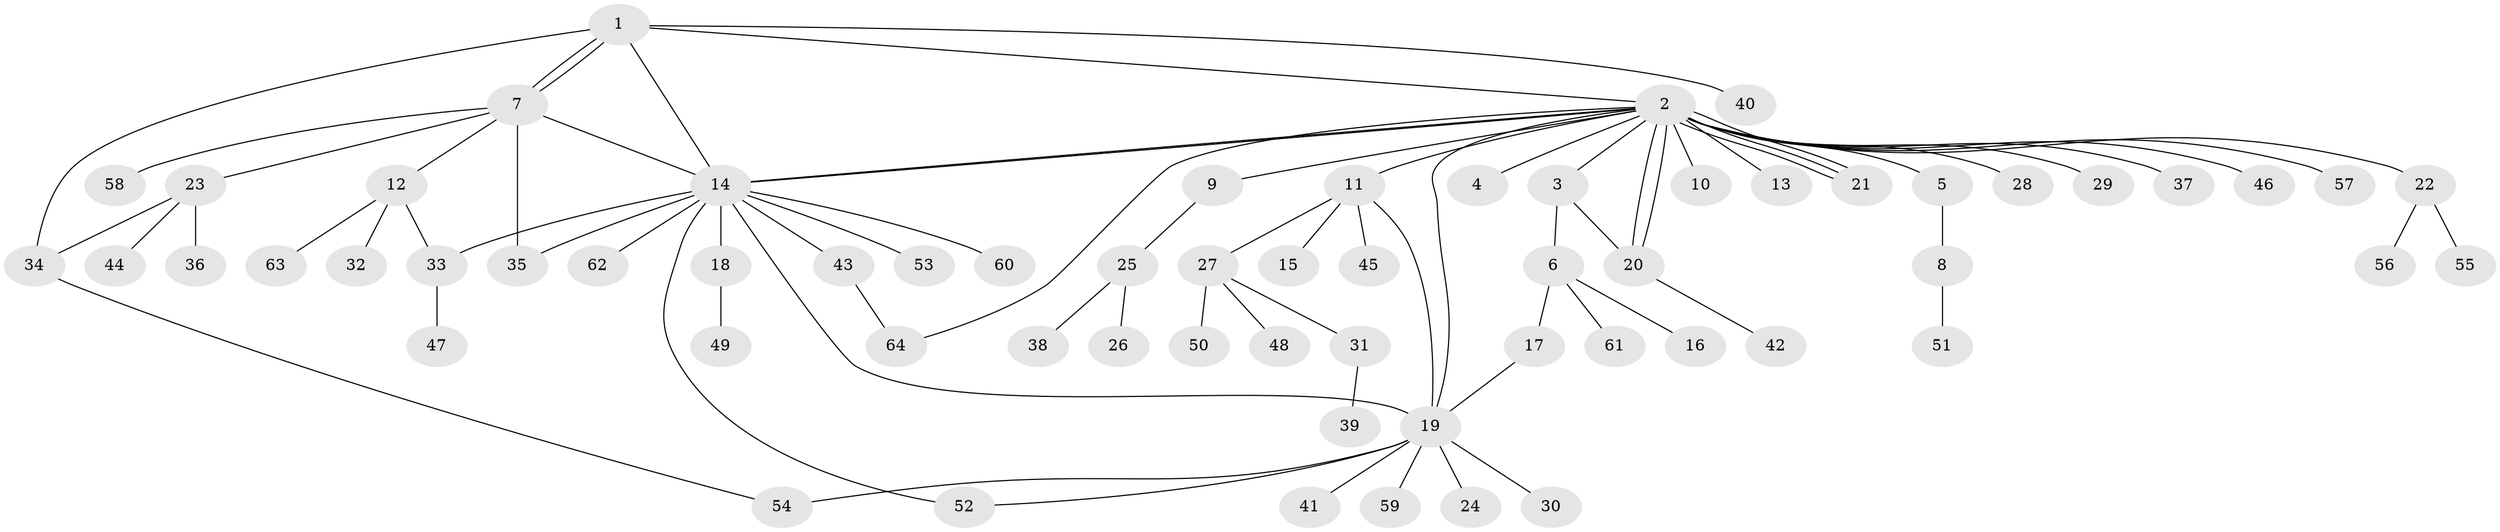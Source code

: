 // coarse degree distribution, {18: 0.022727272727272728, 1: 0.6818181818181818, 19: 0.022727272727272728, 4: 0.09090909090909091, 3: 0.022727272727272728, 2: 0.1590909090909091}
// Generated by graph-tools (version 1.1) at 2025/51/03/04/25 21:51:23]
// undirected, 64 vertices, 80 edges
graph export_dot {
graph [start="1"]
  node [color=gray90,style=filled];
  1;
  2;
  3;
  4;
  5;
  6;
  7;
  8;
  9;
  10;
  11;
  12;
  13;
  14;
  15;
  16;
  17;
  18;
  19;
  20;
  21;
  22;
  23;
  24;
  25;
  26;
  27;
  28;
  29;
  30;
  31;
  32;
  33;
  34;
  35;
  36;
  37;
  38;
  39;
  40;
  41;
  42;
  43;
  44;
  45;
  46;
  47;
  48;
  49;
  50;
  51;
  52;
  53;
  54;
  55;
  56;
  57;
  58;
  59;
  60;
  61;
  62;
  63;
  64;
  1 -- 2;
  1 -- 7;
  1 -- 7;
  1 -- 14;
  1 -- 34;
  1 -- 40;
  2 -- 3;
  2 -- 4;
  2 -- 5;
  2 -- 9;
  2 -- 10;
  2 -- 11;
  2 -- 13;
  2 -- 14;
  2 -- 14;
  2 -- 19;
  2 -- 20;
  2 -- 20;
  2 -- 21;
  2 -- 21;
  2 -- 21;
  2 -- 22;
  2 -- 28;
  2 -- 29;
  2 -- 37;
  2 -- 46;
  2 -- 57;
  2 -- 64;
  3 -- 6;
  3 -- 20;
  5 -- 8;
  6 -- 16;
  6 -- 17;
  6 -- 61;
  7 -- 12;
  7 -- 14;
  7 -- 23;
  7 -- 35;
  7 -- 58;
  8 -- 51;
  9 -- 25;
  11 -- 15;
  11 -- 19;
  11 -- 27;
  11 -- 45;
  12 -- 32;
  12 -- 33;
  12 -- 63;
  14 -- 18;
  14 -- 19;
  14 -- 33;
  14 -- 35;
  14 -- 43;
  14 -- 52;
  14 -- 53;
  14 -- 60;
  14 -- 62;
  17 -- 19;
  18 -- 49;
  19 -- 24;
  19 -- 30;
  19 -- 41;
  19 -- 52;
  19 -- 54;
  19 -- 59;
  20 -- 42;
  22 -- 55;
  22 -- 56;
  23 -- 34;
  23 -- 36;
  23 -- 44;
  25 -- 26;
  25 -- 38;
  27 -- 31;
  27 -- 48;
  27 -- 50;
  31 -- 39;
  33 -- 47;
  34 -- 54;
  43 -- 64;
}
